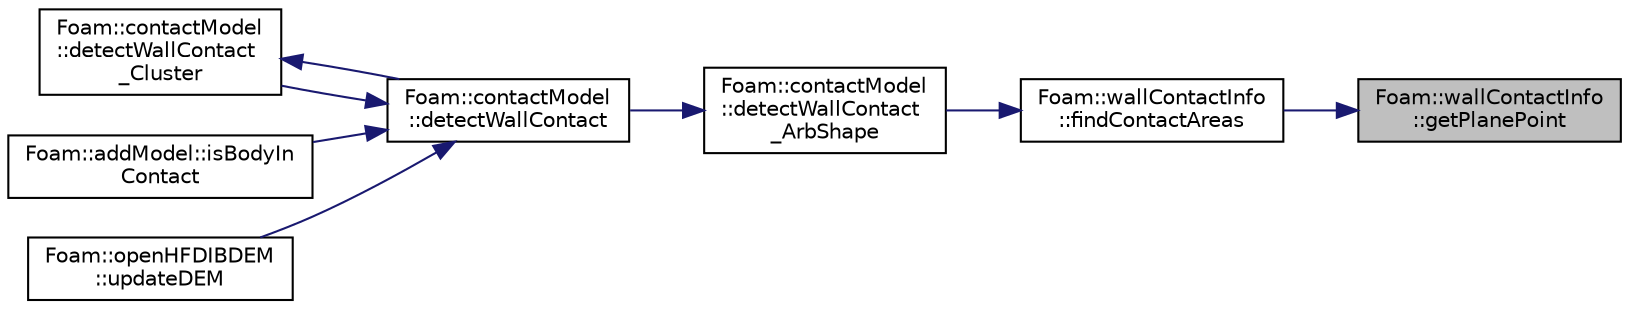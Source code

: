 digraph "Foam::wallContactInfo::getPlanePoint"
{
 // LATEX_PDF_SIZE
  edge [fontname="Helvetica",fontsize="10",labelfontname="Helvetica",labelfontsize="10"];
  node [fontname="Helvetica",fontsize="10",shape=record];
  rankdir="RL";
  Node1 [label="Foam::wallContactInfo\l::getPlanePoint",height=0.2,width=0.4,color="black", fillcolor="grey75", style="filled", fontcolor="black",tooltip=" "];
  Node1 -> Node2 [dir="back",color="midnightblue",fontsize="10",style="solid",fontname="Helvetica"];
  Node2 [label="Foam::wallContactInfo\l::findContactAreas",height=0.2,width=0.4,color="black", fillcolor="white", style="filled",URL="$classFoam_1_1wallContactInfo.html#a76bcd73066e3c881e09c557bdb1b307a",tooltip=" "];
  Node2 -> Node3 [dir="back",color="midnightblue",fontsize="10",style="solid",fontname="Helvetica"];
  Node3 [label="Foam::contactModel\l::detectWallContact\l_ArbShape",height=0.2,width=0.4,color="black", fillcolor="white", style="filled",URL="$namespaceFoam_1_1contactModel.html#a514e84f4ba975cdbb1fca066f30f4342",tooltip=" "];
  Node3 -> Node4 [dir="back",color="midnightblue",fontsize="10",style="solid",fontname="Helvetica"];
  Node4 [label="Foam::contactModel\l::detectWallContact",height=0.2,width=0.4,color="black", fillcolor="white", style="filled",URL="$namespaceFoam_1_1contactModel.html#a026dac52f7799691f42d0dba58ba5236",tooltip=" "];
  Node4 -> Node5 [dir="back",color="midnightblue",fontsize="10",style="solid",fontname="Helvetica"];
  Node5 [label="Foam::contactModel\l::detectWallContact\l_Cluster",height=0.2,width=0.4,color="black", fillcolor="white", style="filled",URL="$namespaceFoam_1_1contactModel.html#adac49abbe04527f56bfe54cb253453ed",tooltip=" "];
  Node5 -> Node4 [dir="back",color="midnightblue",fontsize="10",style="solid",fontname="Helvetica"];
  Node4 -> Node6 [dir="back",color="midnightblue",fontsize="10",style="solid",fontname="Helvetica"];
  Node6 [label="Foam::addModel::isBodyIn\lContact",height=0.2,width=0.4,color="black", fillcolor="white", style="filled",URL="$classFoam_1_1addModel.html#a6ebc08e73279bee94a8e7a317c2d57be",tooltip=" "];
  Node4 -> Node7 [dir="back",color="midnightblue",fontsize="10",style="solid",fontname="Helvetica"];
  Node7 [label="Foam::openHFDIBDEM\l::updateDEM",height=0.2,width=0.4,color="black", fillcolor="white", style="filled",URL="$classFoam_1_1openHFDIBDEM.html#a631520a4cab61268624eada0bb3497f0",tooltip=" "];
}
